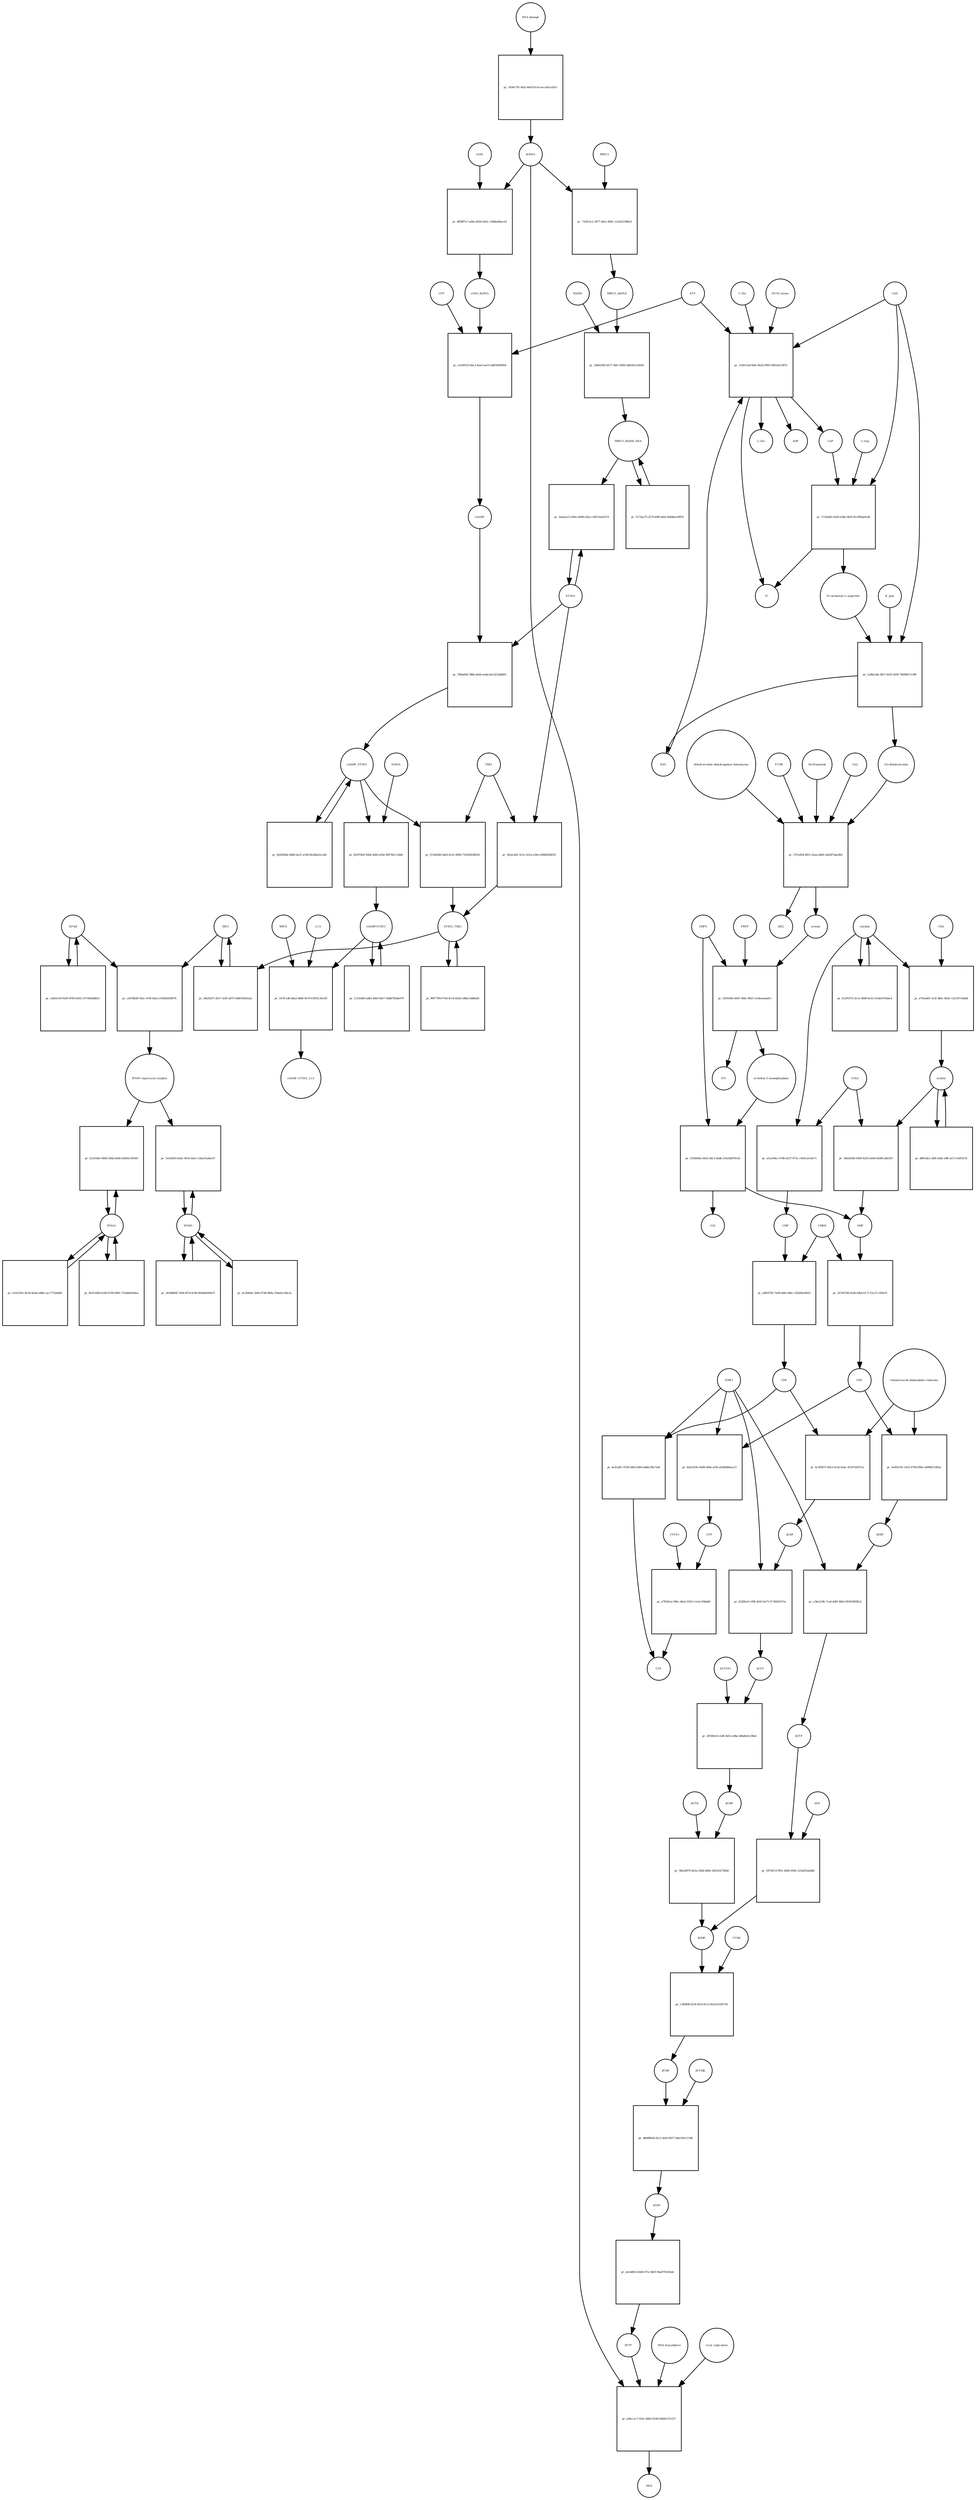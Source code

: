 strict digraph  {
"NF-kB" [annotation="urn_miriam_obo.go_GO%3A0071159", bipartite=0, cls=complex, fontsize=4, label="NF-kB", shape=circle];
"pr_cd550b49-5b5c-47f6-b5a2-e5942b02807b" [annotation="", bipartite=1, cls=process, fontsize=4, label="pr_cd550b49-5b5c-47f6-b5a2-e5942b02807b", shape=square];
"IFNB1 expression complex" [annotation="", bipartite=0, cls=complex, fontsize=4, label="IFNB1 expression complex", shape=circle];
IRF3 [annotation="urn_miriam_hgnc_6118|urn_miriam_uniprot_Q14653|urn_miriam_ensembl_ENSG00000126456|urn_miriam_refseq_NM_001571|urn_miriam_hgnc.symbol_IRF3|urn_miriam_ncbigene_3661", bipartite=0, cls="macromolecule multimer", fontsize=4, label=IRF3, shape=circle];
dCDP [annotation="urn_miriam_obo.chebi_CHEBI%3A28846", bipartite=0, cls="simple chemical", fontsize=4, label=dCDP, shape=circle];
"pr_422f8a1f-cf98-4245-9e72-f174fd0337ec" [annotation="", bipartite=1, cls=process, fontsize=4, label="pr_422f8a1f-cf98-4245-9e72-f174fd0337ec", shape=square];
dCTP [annotation="urn_miriam_obo.chebi_CHEBI%3A16311", bipartite=0, cls="simple chemical", fontsize=4, label=dCTP, shape=circle];
NME1 [annotation="urn_miriam_uniprot_P15531|urn_miriam_hgnc_7849", bipartite=0, cls=macromolecule, fontsize=4, label=NME1, shape=circle];
uridine [annotation="urn_miriam_obo.chebi_CHEBI%3A16704", bipartite=0, cls="simple chemical", fontsize=4, label=uridine, shape=circle];
"pr_18b20284-9369-4259-a044-6d3ffca8e503" [annotation="", bipartite=1, cls=process, fontsize=4, label="pr_18b20284-9369-4259-a044-6d3ffca8e503", shape=square];
UMP [annotation="urn_miriam_obo.chebi_CHEBI%3A57865", bipartite=0, cls="simple chemical", fontsize=4, label=UMP, shape=circle];
UCK2 [annotation="urn_miriam_uniprot_Q9HA47|urn_miriam_hgnc_HGNC%3A12562", bipartite=0, cls=macromolecule, fontsize=4, label=UCK2, shape=circle];
"orotidine 5'-monophosphate" [annotation="urn_miriam_obo.chebi_CHEBI%3A15842", bipartite=0, cls="simple chemical", fontsize=4, label="orotidine 5'-monophosphate", shape=circle];
"pr_335b606a-4452-4dc2-9adb-234cb88781eb" [annotation="", bipartite=1, cls=process, fontsize=4, label="pr_335b606a-4452-4dc2-9adb-234cb88781eb", shape=square];
UMPS [annotation="urn_miriam_ncbigene_7372|urn_miriam_refseq_NM_000373|urn_miriam_hgnc.symbol_UMPS|urn_miriam_hgnc_12563|urn_miriam_ensembl_ENSG00000114491|urn_miriam_uniprot_P11172", bipartite=0, cls="macromolecule multimer", fontsize=4, label=UMPS, shape=circle];
CO2 [annotation="urn_miriam_obo.chebi_CHEBI%3A16526", bipartite=0, cls="simple chemical", fontsize=4, label=CO2, shape=circle];
UTP [annotation="urn_miriam_obo.chebi_CHEBI%3A15713", bipartite=0, cls="simple chemical", fontsize=4, label=UTP, shape=circle];
"pr_e7fb5b1a-59bc-48a2-9353-c1cbc1f4bdd2" [annotation="", bipartite=1, cls=process, fontsize=4, label="pr_e7fb5b1a-59bc-48a2-9353-c1cbc1f4bdd2", shape=square];
CTP [annotation="urn_miriam_obo.chebi_CHEBI%3A17677", bipartite=0, cls="simple chemical", fontsize=4, label=CTP, shape=circle];
CTPS1 [annotation="urn_miriam_hgnc_HGNC%3A2519|urn_miriam_uniprot_P17812", bipartite=0, cls=macromolecule, fontsize=4, label=CTPS1, shape=circle];
UDP [annotation="urn_miriam_obo.chebi_CHEBI%3A17659", bipartite=0, cls="simple chemical", fontsize=4, label=UDP, shape=circle];
"pr_5e45b745-1425-479d-990e-e09f4b110b5a" [annotation="", bipartite=1, cls=process, fontsize=4, label="pr_5e45b745-1425-479d-990e-e09f4b110b5a", shape=square];
dUDP [annotation="urn_miriam_obo.chebi_CHEBI%3A28850", bipartite=0, cls="simple chemical", fontsize=4, label=dUDP, shape=circle];
"ribonucleoside-diphosphate reductase" [annotation="urn_miriam_brenda_1.17.4.1|urn_miriam_obo.go_GO%3A0005971", bipartite=0, cls=complex, fontsize=4, label="ribonucleoside-diphosphate reductase", shape=circle];
IFNB1 [annotation="urn_miriam_ensembl_ENSG00000171855|urn_miriam_hgnc.symbol_IFNB1|urn_miriam_hgnc_5434|urn_miriam_uniprot_P01574|urn_miriam_refseq_NM_002176|urn_miriam_ncbigene_3456", bipartite=0, cls=macromolecule, fontsize=4, label=IFNB1, shape=circle];
"pr_7a5ef403-6a41-4032-bea1-c0ea31adee47" [annotation="", bipartite=1, cls=process, fontsize=4, label="pr_7a5ef403-6a41-4032-bea1-c0ea31adee47", shape=square];
"pr_2974679d-0c66-43bd-b171-f3c27c185b10" [annotation="", bipartite=1, cls=process, fontsize=4, label="pr_2974679d-0c66-43bd-b171-f3c27c185b10", shape=square];
CMPK [annotation="urn_miriam_uniprot_P30085|urn_miriam_hgnc_HGNC%3A18170", bipartite=0, cls=macromolecule, fontsize=4, label=CMPK, shape=circle];
"cGAMP-STING" [annotation="", bipartite=0, cls=complex, fontsize=4, label="cGAMP-STING", shape=circle];
"pr_1213ebf0-adb3-40e0-b817-9ddb783de679" [annotation="", bipartite=1, cls=process, fontsize=4, label="pr_1213ebf0-adb3-40e0-b817-9ddb783de679", shape=square];
IFNA1 [annotation="urn_miriam_hgnc.symbol_IFNA1|urn_miriam_ncbigene_3439|urn_miriam_refseq_NM_024013|urn_miriam_uniprot_P01562|urn_miriam_hgnc_5417|urn_miriam_ensembl_ENSG00000197919", bipartite=0, cls=macromolecule, fontsize=4, label=IFNA1, shape=circle];
"pr_2a331bfe-0660-45bb-b4d0-d29eb11ff445" [annotation="", bipartite=1, cls=process, fontsize=4, label="pr_2a331bfe-0660-45bb-b4d0-d29eb11ff445", shape=square];
"pr_dff0c8a1-aff8-43de-a9ff-ae7c7a49327d" [annotation="", bipartite=1, cls=process, fontsize=4, label="pr_dff0c8a1-aff8-43de-a9ff-ae7c7a49327d", shape=square];
CDP [annotation="urn_miriam_obo.chebi_CHEBI%3A17239", bipartite=0, cls="simple chemical", fontsize=4, label=CDP, shape=circle];
"pr_bc3f9d75-46e3-413b-9adc-45197ef437ec" [annotation="", bipartite=1, cls=process, fontsize=4, label="pr_bc3f9d75-46e3-413b-9adc-45197ef437ec", shape=square];
"pr_bc41affc-0539-4492-b0fd-dddec08c7a4f" [annotation="", bipartite=1, cls=process, fontsize=4, label="pr_bc41affc-0539-4492-b0fd-dddec08c7a4f", shape=square];
dTDP [annotation="urn_miriam_obo.chebi_CHEBI%3A18075", bipartite=0, cls="simple chemical", fontsize=4, label=dTDP, shape=circle];
"pr_afcddfd3-b5d8-475c-8bf5-9ba0791d1bdc" [annotation="", bipartite=1, cls=process, fontsize=4, label="pr_afcddfd3-b5d8-475c-8bf5-9ba0791d1bdc", shape=square];
dTTP [annotation="urn_miriam_obo.chebi_CHEBI%3A18077", bipartite=0, cls="simple chemical", fontsize=4, label=dTTP, shape=circle];
CMP [annotation="urn_miriam_obo.chebi_CHEBI%3A17361", bipartite=0, cls="simple chemical", fontsize=4, label=CMP, shape=circle];
"pr_a0f63782-7a09-4dfe-9b6c-1fd2fbd18b55" [annotation="", bipartite=1, cls=process, fontsize=4, label="pr_a0f63782-7a09-4dfe-9b6c-1fd2fbd18b55", shape=square];
dUMP [annotation="urn_miriam_obo.chebi_CHEBI%3A17622", bipartite=0, cls="simple chemical", fontsize=4, label=dUMP, shape=circle];
"pr_c2ffdf9f-b239-4f10-8115-8e2521920756" [annotation="", bipartite=1, cls=process, fontsize=4, label="pr_c2ffdf9f-b239-4f10-8115-8e2521920756", shape=square];
dTMP [annotation="urn_miriam_obo.chebi_CHEBI%3A17013", bipartite=0, cls="simple chemical", fontsize=4, label=dTMP, shape=circle];
TYMS [annotation="urn_miriam_uniprot_P04818|urn_miriam_hgnc_HGNC%3A12441", bipartite=0, cls=macromolecule, fontsize=4, label=TYMS, shape=circle];
dsDNA [annotation="urn_miriam_obo.chebi_CHEBI%3A75909", bipartite=0, cls="simple chemical", fontsize=4, label=dsDNA, shape=circle];
"pr_a94cc1c7-919c-46bf-8108-f5460137e127" [annotation="", bipartite=1, cls=process, fontsize=4, label="pr_a94cc1c7-919c-46bf-8108-f5460137e127", shape=square];
DNA [annotation="", bipartite=0, cls="nucleic acid feature", fontsize=4, label=DNA, shape=circle];
"DNA biosynthesis" [annotation="urn_miriam_obo.go_GO%3A0071897", bipartite=0, cls=phenotype, fontsize=4, label="DNA biosynthesis", shape=circle];
"virus replication" [annotation="urn_miriam_obo.go_GO%3A0019079", bipartite=0, cls=phenotype, fontsize=4, label="virus replication", shape=circle];
MRE11_RAD50_DNA [annotation="", bipartite=0, cls=complex, fontsize=4, label=MRE11_RAD50_DNA, shape=circle];
"pr_3173ae75-3279-49ff-b8af-90d9bec09f53" [annotation="", bipartite=1, cls=process, fontsize=4, label="pr_3173ae75-3279-49ff-b8af-90d9bec09f53", shape=square];
"pr_2f9394c6-cb36-4d32-a9be-40bdb3e138eb" [annotation="", bipartite=1, cls=process, fontsize=4, label="pr_2f9394c6-cb36-4d32-a9be-40bdb3e138eb", shape=square];
dCMP [annotation="urn_miriam_obo.chebi_CHEBI%3A15918", bipartite=0, cls="simple chemical", fontsize=4, label=dCMP, shape=circle];
DCTPP1 [annotation="urn_miriam_uniprot_Q9H773|urn_miriam_hgnc_HGNC%3A28777", bipartite=0, cls=macromolecule, fontsize=4, label=DCTPP1, shape=circle];
"pr_4c264f4e-3446-47d6-884a-356edcc0bc2a" [annotation="", bipartite=1, cls=process, fontsize=4, label="pr_4c264f4e-3446-47d6-884a-356edcc0bc2a", shape=square];
"pr_303d8608-7444-4f7d-9c90-60448e849a7f" [annotation="", bipartite=1, cls=process, fontsize=4, label="pr_303d8608-7444-4f7d-9c90-60448e849a7f", shape=square];
ATP [annotation="urn_miriam_obo.chebi_CHEBI%3A15422", bipartite=0, cls="simple chemical", fontsize=4, label=ATP, shape=circle];
"pr_ce590510-bbc2-4ee0-aa55-a4f020f09f04" [annotation="", bipartite=1, cls=process, fontsize=4, label="pr_ce590510-bbc2-4ee0-aa55-a4f020f09f04", shape=square];
GTP [annotation="urn_miriam_obo.chebi_CHEBI%3A15996", bipartite=0, cls="simple chemical", fontsize=4, label=GTP, shape=circle];
cGAMP [annotation="urn_miriam_obo.chebi_CHEBI%3A75947", bipartite=0, cls="simple chemical", fontsize=4, label=cGAMP, shape=circle];
cGAS_dsDNA [annotation=urn_miriam_pubmed_28363908, bipartite=0, cls=complex, fontsize=4, label=cGAS_dsDNA, shape=circle];
cytidine [annotation="urn_miriam_obo.chebi_CHEBI%3A17562", bipartite=0, cls="simple chemical", fontsize=4, label=cytidine, shape=circle];
"pr_a3ca09ec-478b-4237-873c-c650c2e18e71" [annotation="", bipartite=1, cls=process, fontsize=4, label="pr_a3ca09ec-478b-4237-873c-c650c2e18e71", shape=square];
"pr_7f69afdd-786b-4d44-aedd-ebc4232dd661" [annotation="", bipartite=1, cls=process, fontsize=4, label="pr_7f69afdd-786b-4d44-aedd-ebc4232dd661", shape=square];
STING [annotation=urn_miriam_uniprot_Q86WV6, bipartite=0, cls="macromolecule multimer", fontsize=4, label=STING, shape=circle];
cGAMP_STING [annotation="urn_miriam_obo.go_GO%3A1990231", bipartite=0, cls=complex, fontsize=4, label=cGAMP_STING, shape=circle];
"L-Gln" [annotation="urn_miriam_obo.chebi_CHEBI%3A18050", bipartite=0, cls="simple chemical", fontsize=4, label="L-Gln", shape=circle];
"pr_11b011ed-8afe-4b24-9992-6981a615ff51" [annotation="", bipartite=1, cls=process, fontsize=4, label="pr_11b011ed-8afe-4b24-9992-6981a615ff51", shape=square];
CAP [annotation="urn_miriam_obo.chebi_CHEBI%3A17672", bipartite=0, cls="simple chemical", fontsize=4, label=CAP, shape=circle];
CAD [annotation="urn_miriam_refseq_NM_001306079|urn_miriam_hgnc_1424|urn_miriam_hgnc.symbol_CAD|urn_miriam_uniprot_P27708|urn_miriam_ncbigene_790|urn_miriam_ensembl_ENSG00000084774", bipartite=0, cls=macromolecule, fontsize=4, label=CAD, shape=circle];
HCO3_minus [annotation="urn_miriam_obo.chebi_CHEBI%3A17544", bipartite=0, cls="simple chemical", fontsize=4, label=HCO3_minus, shape=circle];
H2O [annotation="urn_miriam_obo.chebi_CHEBI%3A15377", bipartite=0, cls="simple chemical", fontsize=4, label=H2O, shape=circle];
"L-Glu" [annotation="urn_miriam_obo.chebi_CHEBI%3A16015", bipartite=0, cls="simple chemical", fontsize=4, label="L-Glu", shape=circle];
ADP [annotation="urn_miriam_obo.chebi_CHEBI%3A16761", bipartite=0, cls="simple chemical", fontsize=4, label=ADP, shape=circle];
Pi [annotation="urn_miriam_obo.chebi_CHEBI%3A18367", bipartite=0, cls="simple chemical", fontsize=4, label=Pi, shape=circle];
"pr_b2bc059e-9a89-446e-af34-a8360d8aaa13" [annotation="", bipartite=1, cls=process, fontsize=4, label="pr_b2bc059e-9a89-446e-af34-a8360d8aaa13", shape=square];
"N-carbamoyl-L-aspartate" [annotation="urn_miriam_obo.chebi_CHEBI%3A32814", bipartite=0, cls="simple chemical", fontsize=4, label="N-carbamoyl-L-aspartate", shape=circle];
"pr_1a0ba1b6-3827-4425-829f-7b696617c9f6" [annotation="", bipartite=1, cls=process, fontsize=4, label="pr_1a0ba1b6-3827-4425-829f-7b696617c9f6", shape=square];
"(S)-dihydroorotate" [annotation="urn_miriam_obo.chebi_CHEBI%3A30864", bipartite=0, cls="simple chemical", fontsize=4, label="(S)-dihydroorotate", shape=circle];
H_plus [annotation="urn_miriam_obo.chebi_CHEBI%3A15378", bipartite=0, cls="simple chemical", fontsize=4, label=H_plus, shape=circle];
"pr_cd03e519-f629-4769-b262-c0739a848b51" [annotation="", bipartite=1, cls=process, fontsize=4, label="pr_cd03e519-f629-4769-b262-c0739a848b51", shape=square];
"pr_8e47e0b9-b189-4749-9f60-731bbb0450ee" [annotation="", bipartite=1, cls=process, fontsize=4, label="pr_8e47e0b9-b189-4749-9f60-731bbb0450ee", shape=square];
TBK1 [annotation="urn_miriam_hgnc.symbol_TBK1|urn_miriam_ensembl_ENSG00000183735|urn_miriam_uniprot_Q9UHD2|urn_miriam_refseq_NM_013254|urn_miriam_hgnc_11584|urn_miriam_ncbigene_29110", bipartite=0, cls=macromolecule, fontsize=4, label=TBK1, shape=circle];
"pr_f154d3d8-3de0-4c61-809b-732454938038" [annotation="", bipartite=1, cls=process, fontsize=4, label="pr_f154d3d8-3de0-4c61-809b-732454938038", shape=square];
STING_TBK1 [annotation=urn_miriam_pubmed_30842653, bipartite=0, cls=complex, fontsize=4, label=STING_TBK1, shape=circle];
"pr_3a4aaa12-693e-4008-a92a-c9827eeb3374" [annotation="", bipartite=1, cls=process, fontsize=4, label="pr_3a4aaa12-693e-4008-a92a-c9827eeb3374", shape=square];
"pr_e3cb3361-8a3d-4a6d-a8d6-cac1775a6df4" [annotation="", bipartite=1, cls=process, fontsize=4, label="pr_e3cb3361-8a3d-4a6d-a8d6-cac1775a6df4", shape=square];
"pr_df0987a7-ed4e-4850-9ab1-138bba8bece9" [annotation="", bipartite=1, cls=process, fontsize=4, label="pr_df0987a7-ed4e-4850-9ab1-138bba8bece9", shape=square];
cGAS [annotation="urn_miriam_ensembl_ENSG00000164430|urn_miriam_hgnc_21367|urn_miriam_ncbigene_115004|urn_miriam_uniprot_Q8N884|urn_miriam_hgnc.symbol_CGAS|urn_miriam_refseq_NM_138441", bipartite=0, cls=macromolecule, fontsize=4, label=cGAS, shape=circle];
"pr_90f77f90-f74d-4cc8-b52b-ed8ac5d48ad5" [annotation="", bipartite=1, cls=process, fontsize=4, label="pr_90f77f90-f74d-4cc8-b52b-ed8ac5d48ad5", shape=square];
orotate [annotation="urn_miriam_obo.chebi_CHEBI%3A30839", bipartite=0, cls="simple chemical", fontsize=4, label=orotate, shape=circle];
"pr_3391f49e-b007-4fde-9825-1cb4eaadad1c" [annotation="", bipartite=1, cls=process, fontsize=4, label="pr_3391f49e-b007-4fde-9825-1cb4eaadad1c", shape=square];
PRPP [annotation="urn_miriam_obo.chebi_CHEBI%3A17111", bipartite=0, cls="simple chemical", fontsize=4, label=PRPP, shape=circle];
PPi [annotation="urn_miriam_obo.chebi_CHEBI%3A18361", bipartite=0, cls="simple chemical", fontsize=4, label=PPi, shape=circle];
"pr_41291972-411e-49d0-bc42-014dc07d2bc4" [annotation="", bipartite=1, cls=process, fontsize=4, label="pr_41291972-411e-49d0-bc42-014dc07d2bc4", shape=square];
"pr_24b35d71-8cf7-435f-a875-5d6f359d1a2e" [annotation="", bipartite=1, cls=process, fontsize=4, label="pr_24b35d71-8cf7-435f-a875-5d6f359d1a2e", shape=square];
"pr_456200de-48d0-4a51-a19b-0b3dfaa5c3a8" [annotation="", bipartite=1, cls=process, fontsize=4, label="pr_456200de-48d0-4a51-a19b-0b3dfaa5c3a8", shape=square];
RAD50 [annotation="urn_miriam_ncbigene_10111|urn_miriam_refseq_NM_005732|urn_miriam_uniprot_Q92878|urn_miriam_hgnc.symbol_RAD50|urn_miriam_ensembl_ENSG00000113522|urn_miriam_hgnc_9816", bipartite=0, cls="macromolecule multimer", fontsize=4, label=RAD50, shape=circle];
"pr_1bb610b9-d517-4bfc-8590-4d83d1a1402b" [annotation="", bipartite=1, cls=process, fontsize=4, label="pr_1bb610b9-d517-4bfc-8590-4d83d1a1402b", shape=square];
MRE11_dsDNA [annotation="urn_miriam_obo.go_GO%3A0003690", bipartite=0, cls=complex, fontsize=4, label=MRE11_dsDNA, shape=circle];
"pr_37f1efb4-4851-42aa-b4b0-2bd287dae4b0" [annotation="", bipartite=1, cls=process, fontsize=4, label="pr_37f1efb4-4851-42aa-b4b0-2bd287dae4b0", shape=square];
"dihydroorotate dehydrogenase holoenzyme" [annotation="urn_miriam_ncbigene_1723|urn_miriam_hgnc_HGNC%3A2867|urn_miriam_hgnc.symbol_DHODH", bipartite=0, cls="simple chemical", fontsize=4, label="dihydroorotate dehydrogenase holoenzyme", shape=circle];
P1788 [annotation=urn_miriam_pubmed_31740051, bipartite=0, cls="simple chemical", fontsize=4, label=P1788, shape=circle];
Teriflunomide [annotation=urn_miriam_drugbank_DB08880, bipartite=0, cls="simple chemical", fontsize=4, label=Teriflunomide, shape=circle];
CoQ [annotation="urn_miriam_obo.chebi_CHEBI%3A16389", bipartite=0, cls="simple chemical", fontsize=4, label=CoQ, shape=circle];
QH2 [annotation="urn_miriam_obo.chebi_CHEBI%3A17976", bipartite=0, cls="simple chemical", fontsize=4, label=QH2, shape=circle];
"pr_c3be2196-7ca0-4df5-96b3-8f381085ffa2" [annotation="", bipartite=1, cls=process, fontsize=4, label="pr_c3be2196-7ca0-4df5-96b3-8f381085ffa2", shape=square];
dUTP [annotation="urn_miriam_obo.chebi_CHEBI%3A17625", bipartite=0, cls="simple chemical", fontsize=4, label=dUTP, shape=circle];
"pr_a70eab81-5c2f-4b6c-8b3e-122c87c9abbf" [annotation="", bipartite=1, cls=process, fontsize=4, label="pr_a70eab81-5c2f-4b6c-8b3e-122c87c9abbf", shape=square];
CDA [annotation="urn_miriam_uniprot_P32320|urn_miriam_ncbigene_978|urn_miriam_refseq_NM_001785|urn_miriam_ensembl_ENSG00000158825|urn_miriam_hgnc.symbol_CDA|urn_miriam_hgnc_1712", bipartite=0, cls=macromolecule, fontsize=4, label=CDA, shape=circle];
"pr_5874f219-ff0c-40b5-859e-523e81fabddb" [annotation="", bipartite=1, cls=process, fontsize=4, label="pr_5874f219-ff0c-40b5-859e-523e81fabddb", shape=square];
DUT [annotation="urn_miriam_hgnc_HGNC%3A3078|urn_miriam_uniprot_P33316", bipartite=0, cls=macromolecule, fontsize=4, label=DUT, shape=circle];
"pr_167fc1d8-bda2-48b0-9e79-f3505c36cf2f" [annotation="", bipartite=1, cls=process, fontsize=4, label="pr_167fc1d8-bda2-48b0-9e79-f3505c36cf2f", shape=square];
LC3 [annotation="", bipartite=0, cls=macromolecule, fontsize=4, label=LC3, shape=circle];
cGAMP_STING_LC3 [annotation="", bipartite=0, cls=complex, fontsize=4, label=cGAMP_STING_LC3, shape=circle];
WIPI2 [annotation="urn_miriam_refseq_NM_015610|urn_miriam_hgnc_32225|urn_miriam_hgnc.symbol_WIPI2|urn_miriam_ensembl_ENSG00000157954|urn_miriam_ncbigene_26100|urn_miriam_uniprot_Q9Y4P8", bipartite=0, cls=macromolecule, fontsize=4, label=WIPI2, shape=circle];
"pr_573fa6b5-6549-43b0-9fd5-81c9f0da4cd6" [annotation="", bipartite=1, cls=process, fontsize=4, label="pr_573fa6b5-6549-43b0-9fd5-81c9f0da4cd6", shape=square];
"L-Asp" [annotation="urn_miriam_obo.chebi_CHEBI%3A29991", bipartite=0, cls="simple chemical", fontsize=4, label="L-Asp", shape=circle];
"pr_716413c2-3877-46e1-8041-12e4531980e3" [annotation="", bipartite=1, cls=process, fontsize=4, label="pr_716413c2-3877-46e1-8041-12e4531980e3", shape=square];
MRE11 [annotation="urn_miriam_hgnc.symbol_MRE11|urn_miriam_ncbigene_4361|urn_miriam_uniprot_P49959|urn_miriam_ensembl_ENSG00000020922|urn_miriam_refseq_NM_005591|urn_miriam_hgnc_7230", bipartite=0, cls="macromolecule multimer", fontsize=4, label=MRE11, shape=circle];
"pr_dbb086a8-d2c2-4eb5-8617-bba1f6a113d8" [annotation="", bipartite=1, cls=process, fontsize=4, label="pr_dbb086a8-d2c2-4eb5-8617-bba1f6a113d8", shape=square];
dTYMK [annotation="urn_miriam_uniprot_P23919|urn_miriam_hgnc_HGNC%3A3061", bipartite=0, cls=macromolecule, fontsize=4, label=dTYMK, shape=circle];
"pr_82d7f9e8-50b4-4d26-af0d-390782c11bb0" [annotation="", bipartite=1, cls=process, fontsize=4, label="pr_82d7f9e8-50b4-4d26-af0d-390782c11bb0", shape=square];
SAR1A [annotation="urn_miriam_uniprot_Q9NR31|urn_miriam_ensembl_ENSG00000079332|urn_miriam_hgnc_10534|urn_miriam_hgnc.symbol_SAR1A|urn_miriam_refseq_NM_001142648|urn_miriam_ncbigene_56681", bipartite=0, cls=macromolecule, fontsize=4, label=SAR1A, shape=circle];
"pr_5b5ecdd1-413c-41b2-a39e-e9fd6856b5f1" [annotation="", bipartite=1, cls=process, fontsize=4, label="pr_5b5ecdd1-413c-41b2-a39e-e9fd6856b5f1", shape=square];
"pr_1834c701-0fa5-4ef9-81cb-eecc9a1a2451" [annotation="", bipartite=1, cls=process, fontsize=4, label="pr_1834c701-0fa5-4ef9-81cb-eecc9a1a2451", shape=square];
"DNA damage" [annotation="", bipartite=0, cls=phenotype, fontsize=4, label="DNA damage", shape=circle];
"pr_96a5d979-de5a-43b8-8d9e-3825e927bfb8" [annotation="", bipartite=1, cls=process, fontsize=4, label="pr_96a5d979-de5a-43b8-8d9e-3825e927bfb8", shape=square];
DCTD [annotation="urn_miriam_uniprot_P32321|urn_miriam_hgnc_HGNC%3A2710", bipartite=0, cls=macromolecule, fontsize=4, label=DCTD, shape=circle];
"NF-kB" -> "pr_cd550b49-5b5c-47f6-b5a2-e5942b02807b"  [annotation="", interaction_type=consumption];
"NF-kB" -> "pr_cd03e519-f629-4769-b262-c0739a848b51"  [annotation="", interaction_type=consumption];
"pr_cd550b49-5b5c-47f6-b5a2-e5942b02807b" -> "IFNB1 expression complex"  [annotation="", interaction_type=production];
"IFNB1 expression complex" -> "pr_7a5ef403-6a41-4032-bea1-c0ea31adee47"  [annotation=urn_miriam_pubmed_20610653, interaction_type=stimulation];
"IFNB1 expression complex" -> "pr_2a331bfe-0660-45bb-b4d0-d29eb11ff445"  [annotation=urn_miriam_pubmed_16979567, interaction_type=stimulation];
IRF3 -> "pr_cd550b49-5b5c-47f6-b5a2-e5942b02807b"  [annotation="", interaction_type=consumption];
IRF3 -> "pr_24b35d71-8cf7-435f-a875-5d6f359d1a2e"  [annotation="", interaction_type=consumption];
dCDP -> "pr_422f8a1f-cf98-4245-9e72-f174fd0337ec"  [annotation="", interaction_type=consumption];
"pr_422f8a1f-cf98-4245-9e72-f174fd0337ec" -> dCTP  [annotation="", interaction_type=production];
dCTP -> "pr_2f9394c6-cb36-4d32-a9be-40bdb3e138eb"  [annotation="", interaction_type=consumption];
NME1 -> "pr_422f8a1f-cf98-4245-9e72-f174fd0337ec"  [annotation=urn_miriam_pubmed_17827303, interaction_type=catalysis];
NME1 -> "pr_bc41affc-0539-4492-b0fd-dddec08c7a4f"  [annotation=urn_miriam_pubmed_28458037, interaction_type=catalysis];
NME1 -> "pr_b2bc059e-9a89-446e-af34-a8360d8aaa13"  [annotation=urn_miriam_pubmed_28458037, interaction_type=catalysis];
NME1 -> "pr_c3be2196-7ca0-4df5-96b3-8f381085ffa2"  [annotation=urn_miriam_pubmed_17827303, interaction_type=catalysis];
uridine -> "pr_18b20284-9369-4259-a044-6d3ffca8e503"  [annotation="", interaction_type=consumption];
uridine -> "pr_dff0c8a1-aff8-43de-a9ff-ae7c7a49327d"  [annotation="", interaction_type=consumption];
"pr_18b20284-9369-4259-a044-6d3ffca8e503" -> UMP  [annotation="", interaction_type=production];
UMP -> "pr_2974679d-0c66-43bd-b171-f3c27c185b10"  [annotation="", interaction_type=consumption];
UCK2 -> "pr_18b20284-9369-4259-a044-6d3ffca8e503"  [annotation=urn_miriam_pubmed_15130468, interaction_type=catalysis];
UCK2 -> "pr_a3ca09ec-478b-4237-873c-c650c2e18e71"  [annotation=urn_miriam_pubmed_15130468, interaction_type=catalysis];
"orotidine 5'-monophosphate" -> "pr_335b606a-4452-4dc2-9adb-234cb88781eb"  [annotation="", interaction_type=consumption];
"pr_335b606a-4452-4dc2-9adb-234cb88781eb" -> UMP  [annotation="", interaction_type=production];
"pr_335b606a-4452-4dc2-9adb-234cb88781eb" -> CO2  [annotation="", interaction_type=production];
UMPS -> "pr_335b606a-4452-4dc2-9adb-234cb88781eb"  [annotation=urn_miriam_reactome_REACT_1698, interaction_type=catalysis];
UMPS -> "pr_3391f49e-b007-4fde-9825-1cb4eaadad1c"  [annotation=urn_miriam_reactome_REACT_1698, interaction_type=catalysis];
UTP -> "pr_e7fb5b1a-59bc-48a2-9353-c1cbc1f4bdd2"  [annotation="", interaction_type=consumption];
"pr_e7fb5b1a-59bc-48a2-9353-c1cbc1f4bdd2" -> CTP  [annotation="", interaction_type=production];
CTPS1 -> "pr_e7fb5b1a-59bc-48a2-9353-c1cbc1f4bdd2"  [annotation=urn_miriam_pubmed_5411547, interaction_type=catalysis];
UDP -> "pr_5e45b745-1425-479d-990e-e09f4b110b5a"  [annotation="", interaction_type=consumption];
UDP -> "pr_b2bc059e-9a89-446e-af34-a8360d8aaa13"  [annotation="", interaction_type=consumption];
"pr_5e45b745-1425-479d-990e-e09f4b110b5a" -> dUDP  [annotation="", interaction_type=production];
dUDP -> "pr_c3be2196-7ca0-4df5-96b3-8f381085ffa2"  [annotation="", interaction_type=consumption];
"ribonucleoside-diphosphate reductase" -> "pr_5e45b745-1425-479d-990e-e09f4b110b5a"  [annotation=urn_miriam_pubmed_24809024, interaction_type=catalysis];
"ribonucleoside-diphosphate reductase" -> "pr_bc3f9d75-46e3-413b-9adc-45197ef437ec"  [annotation=urn_miriam_pubmed_24809024, interaction_type=catalysis];
IFNB1 -> "pr_7a5ef403-6a41-4032-bea1-c0ea31adee47"  [annotation="", interaction_type=consumption];
IFNB1 -> "pr_4c264f4e-3446-47d6-884a-356edcc0bc2a"  [annotation="", interaction_type=consumption];
IFNB1 -> "pr_303d8608-7444-4f7d-9c90-60448e849a7f"  [annotation="", interaction_type=consumption];
"pr_7a5ef403-6a41-4032-bea1-c0ea31adee47" -> IFNB1  [annotation="", interaction_type=production];
"pr_2974679d-0c66-43bd-b171-f3c27c185b10" -> UDP  [annotation="", interaction_type=production];
CMPK -> "pr_2974679d-0c66-43bd-b171-f3c27c185b10"  [annotation=urn_miriam_pubmed_10462544, interaction_type=catalysis];
CMPK -> "pr_a0f63782-7a09-4dfe-9b6c-1fd2fbd18b55"  [annotation=urn_miriam_pubmed_10462544, interaction_type=catalysis];
"cGAMP-STING" -> "pr_1213ebf0-adb3-40e0-b817-9ddb783de679"  [annotation="", interaction_type=consumption];
"cGAMP-STING" -> "pr_167fc1d8-bda2-48b0-9e79-f3505c36cf2f"  [annotation="", interaction_type=consumption];
"pr_1213ebf0-adb3-40e0-b817-9ddb783de679" -> "cGAMP-STING"  [annotation="", interaction_type=production];
IFNA1 -> "pr_2a331bfe-0660-45bb-b4d0-d29eb11ff445"  [annotation="", interaction_type=consumption];
IFNA1 -> "pr_8e47e0b9-b189-4749-9f60-731bbb0450ee"  [annotation="", interaction_type=consumption];
IFNA1 -> "pr_e3cb3361-8a3d-4a6d-a8d6-cac1775a6df4"  [annotation="", interaction_type=consumption];
"pr_2a331bfe-0660-45bb-b4d0-d29eb11ff445" -> IFNA1  [annotation="", interaction_type=production];
"pr_dff0c8a1-aff8-43de-a9ff-ae7c7a49327d" -> uridine  [annotation="", interaction_type=production];
CDP -> "pr_bc3f9d75-46e3-413b-9adc-45197ef437ec"  [annotation="", interaction_type=consumption];
CDP -> "pr_bc41affc-0539-4492-b0fd-dddec08c7a4f"  [annotation="", interaction_type=consumption];
"pr_bc3f9d75-46e3-413b-9adc-45197ef437ec" -> dCDP  [annotation="", interaction_type=production];
"pr_bc41affc-0539-4492-b0fd-dddec08c7a4f" -> CTP  [annotation="", interaction_type=production];
dTDP -> "pr_afcddfd3-b5d8-475c-8bf5-9ba0791d1bdc"  [annotation="", interaction_type=consumption];
"pr_afcddfd3-b5d8-475c-8bf5-9ba0791d1bdc" -> dTTP  [annotation="", interaction_type=production];
dTTP -> "pr_a94cc1c7-919c-46bf-8108-f5460137e127"  [annotation="", interaction_type=consumption];
CMP -> "pr_a0f63782-7a09-4dfe-9b6c-1fd2fbd18b55"  [annotation="", interaction_type=consumption];
"pr_a0f63782-7a09-4dfe-9b6c-1fd2fbd18b55" -> CDP  [annotation="", interaction_type=production];
dUMP -> "pr_c2ffdf9f-b239-4f10-8115-8e2521920756"  [annotation="", interaction_type=consumption];
"pr_c2ffdf9f-b239-4f10-8115-8e2521920756" -> dTMP  [annotation="", interaction_type=production];
dTMP -> "pr_dbb086a8-d2c2-4eb5-8617-bba1f6a113d8"  [annotation="", interaction_type=consumption];
TYMS -> "pr_c2ffdf9f-b239-4f10-8115-8e2521920756"  [annotation=urn_miriam_pubmed_3099389, interaction_type=catalysis];
dsDNA -> "pr_a94cc1c7-919c-46bf-8108-f5460137e127"  [annotation="", interaction_type=consumption];
dsDNA -> "pr_df0987a7-ed4e-4850-9ab1-138bba8bece9"  [annotation="", interaction_type=consumption];
dsDNA -> "pr_716413c2-3877-46e1-8041-12e4531980e3"  [annotation="", interaction_type=consumption];
"pr_a94cc1c7-919c-46bf-8108-f5460137e127" -> DNA  [annotation="", interaction_type=production];
"DNA biosynthesis" -> "pr_a94cc1c7-919c-46bf-8108-f5460137e127"  [annotation="", interaction_type=catalysis];
"virus replication" -> "pr_a94cc1c7-919c-46bf-8108-f5460137e127"  [annotation="", interaction_type=inhibition];
MRE11_RAD50_DNA -> "pr_3173ae75-3279-49ff-b8af-90d9bec09f53"  [annotation="", interaction_type=consumption];
MRE11_RAD50_DNA -> "pr_3a4aaa12-693e-4008-a92a-c9827eeb3374"  [annotation=urn_miriam_pubmed_23388631, interaction_type=catalysis];
"pr_3173ae75-3279-49ff-b8af-90d9bec09f53" -> MRE11_RAD50_DNA  [annotation="", interaction_type=production];
"pr_2f9394c6-cb36-4d32-a9be-40bdb3e138eb" -> dCMP  [annotation="", interaction_type=production];
dCMP -> "pr_96a5d979-de5a-43b8-8d9e-3825e927bfb8"  [annotation="", interaction_type=consumption];
DCTPP1 -> "pr_2f9394c6-cb36-4d32-a9be-40bdb3e138eb"  [annotation=urn_miriam_pubmed_13788541, interaction_type=catalysis];
"pr_4c264f4e-3446-47d6-884a-356edcc0bc2a" -> IFNB1  [annotation="", interaction_type=production];
"pr_303d8608-7444-4f7d-9c90-60448e849a7f" -> IFNB1  [annotation="", interaction_type=production];
ATP -> "pr_ce590510-bbc2-4ee0-aa55-a4f020f09f04"  [annotation="", interaction_type=consumption];
ATP -> "pr_11b011ed-8afe-4b24-9992-6981a615ff51"  [annotation="", interaction_type=consumption];
"pr_ce590510-bbc2-4ee0-aa55-a4f020f09f04" -> cGAMP  [annotation="", interaction_type=production];
GTP -> "pr_ce590510-bbc2-4ee0-aa55-a4f020f09f04"  [annotation="", interaction_type=consumption];
cGAMP -> "pr_7f69afdd-786b-4d44-aedd-ebc4232dd661"  [annotation="", interaction_type=consumption];
cGAS_dsDNA -> "pr_ce590510-bbc2-4ee0-aa55-a4f020f09f04"  [annotation=urn_miriam_pubmed_29622565, interaction_type=catalysis];
cytidine -> "pr_a3ca09ec-478b-4237-873c-c650c2e18e71"  [annotation="", interaction_type=consumption];
cytidine -> "pr_41291972-411e-49d0-bc42-014dc07d2bc4"  [annotation="", interaction_type=consumption];
cytidine -> "pr_a70eab81-5c2f-4b6c-8b3e-122c87c9abbf"  [annotation="", interaction_type=consumption];
"pr_a3ca09ec-478b-4237-873c-c650c2e18e71" -> CMP  [annotation="", interaction_type=production];
"pr_7f69afdd-786b-4d44-aedd-ebc4232dd661" -> cGAMP_STING  [annotation="", interaction_type=production];
STING -> "pr_7f69afdd-786b-4d44-aedd-ebc4232dd661"  [annotation="", interaction_type=consumption];
STING -> "pr_3a4aaa12-693e-4008-a92a-c9827eeb3374"  [annotation="", interaction_type=consumption];
STING -> "pr_5b5ecdd1-413c-41b2-a39e-e9fd6856b5f1"  [annotation="", interaction_type=consumption];
cGAMP_STING -> "pr_f154d3d8-3de0-4c61-809b-732454938038"  [annotation="", interaction_type=consumption];
cGAMP_STING -> "pr_456200de-48d0-4a51-a19b-0b3dfaa5c3a8"  [annotation="", interaction_type=consumption];
cGAMP_STING -> "pr_82d7f9e8-50b4-4d26-af0d-390782c11bb0"  [annotation="", interaction_type=consumption];
"L-Gln" -> "pr_11b011ed-8afe-4b24-9992-6981a615ff51"  [annotation="", interaction_type=consumption];
"pr_11b011ed-8afe-4b24-9992-6981a615ff51" -> CAP  [annotation="", interaction_type=production];
"pr_11b011ed-8afe-4b24-9992-6981a615ff51" -> "L-Glu"  [annotation="", interaction_type=production];
"pr_11b011ed-8afe-4b24-9992-6981a615ff51" -> ADP  [annotation="", interaction_type=production];
"pr_11b011ed-8afe-4b24-9992-6981a615ff51" -> Pi  [annotation="", interaction_type=production];
CAP -> "pr_573fa6b5-6549-43b0-9fd5-81c9f0da4cd6"  [annotation="", interaction_type=consumption];
CAD -> "pr_11b011ed-8afe-4b24-9992-6981a615ff51"  [annotation=urn_miriam_reactome_REACT_73577, interaction_type=catalysis];
CAD -> "pr_1a0ba1b6-3827-4425-829f-7b696617c9f6"  [annotation=urn_miriam_reactome_REACT_1698, interaction_type=catalysis];
CAD -> "pr_573fa6b5-6549-43b0-9fd5-81c9f0da4cd6"  [annotation=urn_miriam_reactome_REACT_1698, interaction_type=catalysis];
HCO3_minus -> "pr_11b011ed-8afe-4b24-9992-6981a615ff51"  [annotation="", interaction_type=consumption];
H2O -> "pr_11b011ed-8afe-4b24-9992-6981a615ff51"  [annotation="", interaction_type=consumption];
"pr_b2bc059e-9a89-446e-af34-a8360d8aaa13" -> UTP  [annotation="", interaction_type=production];
"N-carbamoyl-L-aspartate" -> "pr_1a0ba1b6-3827-4425-829f-7b696617c9f6"  [annotation="", interaction_type=consumption];
"pr_1a0ba1b6-3827-4425-829f-7b696617c9f6" -> "(S)-dihydroorotate"  [annotation="", interaction_type=production];
"pr_1a0ba1b6-3827-4425-829f-7b696617c9f6" -> H2O  [annotation="", interaction_type=production];
"(S)-dihydroorotate" -> "pr_37f1efb4-4851-42aa-b4b0-2bd287dae4b0"  [annotation="", interaction_type=consumption];
H_plus -> "pr_1a0ba1b6-3827-4425-829f-7b696617c9f6"  [annotation="", interaction_type=consumption];
"pr_cd03e519-f629-4769-b262-c0739a848b51" -> "NF-kB"  [annotation="", interaction_type=production];
"pr_8e47e0b9-b189-4749-9f60-731bbb0450ee" -> IFNA1  [annotation="", interaction_type=production];
TBK1 -> "pr_f154d3d8-3de0-4c61-809b-732454938038"  [annotation="", interaction_type=consumption];
TBK1 -> "pr_5b5ecdd1-413c-41b2-a39e-e9fd6856b5f1"  [annotation="", interaction_type=consumption];
"pr_f154d3d8-3de0-4c61-809b-732454938038" -> STING_TBK1  [annotation="", interaction_type=production];
STING_TBK1 -> "pr_90f77f90-f74d-4cc8-b52b-ed8ac5d48ad5"  [annotation="", interaction_type=consumption];
STING_TBK1 -> "pr_24b35d71-8cf7-435f-a875-5d6f359d1a2e"  [annotation="urn_miriam_pubmed_22394562|urn_miriam_pubmed_25636800", interaction_type=catalysis];
"pr_3a4aaa12-693e-4008-a92a-c9827eeb3374" -> STING  [annotation="", interaction_type=production];
"pr_e3cb3361-8a3d-4a6d-a8d6-cac1775a6df4" -> IFNA1  [annotation="", interaction_type=production];
"pr_df0987a7-ed4e-4850-9ab1-138bba8bece9" -> cGAS_dsDNA  [annotation="", interaction_type=production];
cGAS -> "pr_df0987a7-ed4e-4850-9ab1-138bba8bece9"  [annotation="", interaction_type=consumption];
"pr_90f77f90-f74d-4cc8-b52b-ed8ac5d48ad5" -> STING_TBK1  [annotation="", interaction_type=production];
orotate -> "pr_3391f49e-b007-4fde-9825-1cb4eaadad1c"  [annotation="", interaction_type=consumption];
"pr_3391f49e-b007-4fde-9825-1cb4eaadad1c" -> "orotidine 5'-monophosphate"  [annotation="", interaction_type=production];
"pr_3391f49e-b007-4fde-9825-1cb4eaadad1c" -> PPi  [annotation="", interaction_type=production];
PRPP -> "pr_3391f49e-b007-4fde-9825-1cb4eaadad1c"  [annotation="", interaction_type=consumption];
"pr_41291972-411e-49d0-bc42-014dc07d2bc4" -> cytidine  [annotation="", interaction_type=production];
"pr_24b35d71-8cf7-435f-a875-5d6f359d1a2e" -> IRF3  [annotation="", interaction_type=production];
"pr_456200de-48d0-4a51-a19b-0b3dfaa5c3a8" -> cGAMP_STING  [annotation="", interaction_type=production];
RAD50 -> "pr_1bb610b9-d517-4bfc-8590-4d83d1a1402b"  [annotation="", interaction_type=consumption];
"pr_1bb610b9-d517-4bfc-8590-4d83d1a1402b" -> MRE11_RAD50_DNA  [annotation="", interaction_type=production];
MRE11_dsDNA -> "pr_1bb610b9-d517-4bfc-8590-4d83d1a1402b"  [annotation="", interaction_type=consumption];
"pr_37f1efb4-4851-42aa-b4b0-2bd287dae4b0" -> orotate  [annotation="", interaction_type=production];
"pr_37f1efb4-4851-42aa-b4b0-2bd287dae4b0" -> QH2  [annotation="", interaction_type=production];
"dihydroorotate dehydrogenase holoenzyme" -> "pr_37f1efb4-4851-42aa-b4b0-2bd287dae4b0"  [annotation="urn_miriam_reactome_REACT_1698|urn_miriam_doi_10.1101%2F2020.03.11.983056", interaction_type=catalysis];
P1788 -> "pr_37f1efb4-4851-42aa-b4b0-2bd287dae4b0"  [annotation="urn_miriam_reactome_REACT_1698|urn_miriam_doi_10.1101%2F2020.03.11.983056", interaction_type=inhibition];
Teriflunomide -> "pr_37f1efb4-4851-42aa-b4b0-2bd287dae4b0"  [annotation="urn_miriam_reactome_REACT_1698|urn_miriam_doi_10.1101%2F2020.03.11.983056", interaction_type=inhibition];
CoQ -> "pr_37f1efb4-4851-42aa-b4b0-2bd287dae4b0"  [annotation="", interaction_type=consumption];
"pr_c3be2196-7ca0-4df5-96b3-8f381085ffa2" -> dUTP  [annotation="", interaction_type=production];
dUTP -> "pr_5874f219-ff0c-40b5-859e-523e81fabddb"  [annotation="", interaction_type=consumption];
"pr_a70eab81-5c2f-4b6c-8b3e-122c87c9abbf" -> uridine  [annotation="", interaction_type=production];
CDA -> "pr_a70eab81-5c2f-4b6c-8b3e-122c87c9abbf"  [annotation="urn_miriam_pubmed_7923172|urn_miriam_pubmed_15689149", interaction_type=catalysis];
"pr_5874f219-ff0c-40b5-859e-523e81fabddb" -> dUMP  [annotation="", interaction_type=production];
DUT -> "pr_5874f219-ff0c-40b5-859e-523e81fabddb"  [annotation=urn_miriam_pubmed_18837522, interaction_type=catalysis];
"pr_167fc1d8-bda2-48b0-9e79-f3505c36cf2f" -> cGAMP_STING_LC3  [annotation="", interaction_type=production];
LC3 -> "pr_167fc1d8-bda2-48b0-9e79-f3505c36cf2f"  [annotation="", interaction_type=consumption];
WIPI2 -> "pr_167fc1d8-bda2-48b0-9e79-f3505c36cf2f"  [annotation=urn_miriam_pubmed_30842662, interaction_type=catalysis];
"pr_573fa6b5-6549-43b0-9fd5-81c9f0da4cd6" -> "N-carbamoyl-L-aspartate"  [annotation="", interaction_type=production];
"pr_573fa6b5-6549-43b0-9fd5-81c9f0da4cd6" -> Pi  [annotation="", interaction_type=production];
"L-Asp" -> "pr_573fa6b5-6549-43b0-9fd5-81c9f0da4cd6"  [annotation="", interaction_type=consumption];
"pr_716413c2-3877-46e1-8041-12e4531980e3" -> MRE11_dsDNA  [annotation="", interaction_type=production];
MRE11 -> "pr_716413c2-3877-46e1-8041-12e4531980e3"  [annotation="", interaction_type=consumption];
"pr_dbb086a8-d2c2-4eb5-8617-bba1f6a113d8" -> dTDP  [annotation="", interaction_type=production];
dTYMK -> "pr_dbb086a8-d2c2-4eb5-8617-bba1f6a113d8"  [annotation=urn_miriam_pubmed_8024690, interaction_type=catalysis];
"pr_82d7f9e8-50b4-4d26-af0d-390782c11bb0" -> "cGAMP-STING"  [annotation="", interaction_type=production];
SAR1A -> "pr_82d7f9e8-50b4-4d26-af0d-390782c11bb0"  [annotation="urn_miriam_doi_10.1038%2Fs41586-019-1006-9", interaction_type=catalysis];
"pr_5b5ecdd1-413c-41b2-a39e-e9fd6856b5f1" -> STING_TBK1  [annotation="", interaction_type=production];
"pr_1834c701-0fa5-4ef9-81cb-eecc9a1a2451" -> dsDNA  [annotation="", interaction_type=production];
"DNA damage" -> "pr_1834c701-0fa5-4ef9-81cb-eecc9a1a2451"  [annotation="urn_miriam_doi_10.1016%2Fj.ejmech.2019.111855", interaction_type=stimulation];
"pr_96a5d979-de5a-43b8-8d9e-3825e927bfb8" -> dUMP  [annotation="", interaction_type=production];
DCTD -> "pr_96a5d979-de5a-43b8-8d9e-3825e927bfb8"  [annotation="urn_miriam_doi_10.1074%2Fjbc.M114.617720", interaction_type=catalysis];
}

